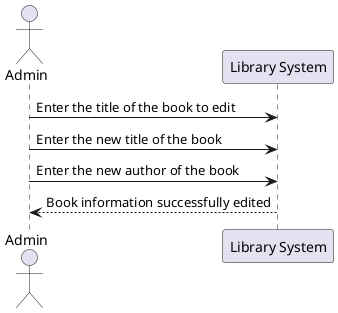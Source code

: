 
@startuml
actor Admin
participant "Library System" as LS
Admin -> LS: Enter the title of the book to edit
Admin -> LS: Enter the new title of the book
Admin -> LS: Enter the new author of the book
LS --> Admin: Book information successfully edited
@enduml









old version
@startuml
actor Administrator
participant System
database Database

note over Administrator: Administrator enters book title and author for editing
Administrator -> System: Edit Book Information request
activate System

alt Both title and author provided
  System -> Database: Check if book exists
  activate Database
    Database --> System: Exist
  deactivate Database

  System -> Database: Retrieve book information
  activate Database
    Database --> System: Book information
  deactivate Database

  System --> Administrator: Display book information for editing
  Administrator -> System: Provide updated book details
  System -> Database: Update book information
  activate Database
    Database --> System: Book information updated successfully
  deactivate Database

  System --> Administrator: Display success message

  Administrator -> System: Request related books
  System -> Database: Retrieve related books
  activate Database
    Database --> System: List of related books
  deactivate Database

  System --> Administrator: Display related books

else Either title or author is missing
  System --> Administrator: Display error message
end

Administrator -> System: Logout request
deactivate System
@enduml